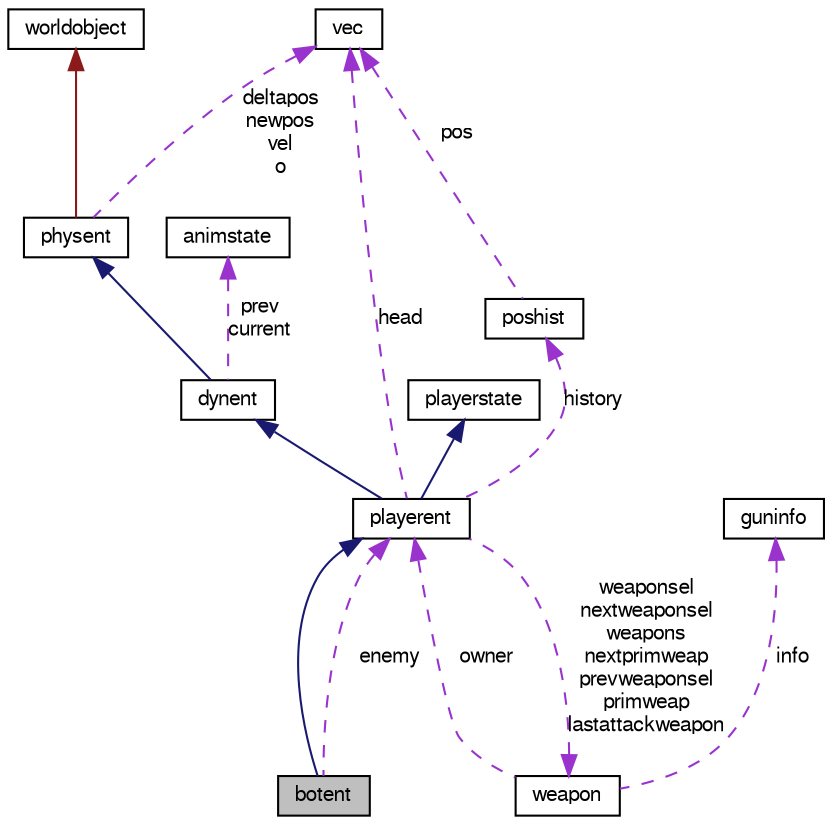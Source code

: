 digraph G
{
  edge [fontname="FreeSans",fontsize="10",labelfontname="FreeSans",labelfontsize="10"];
  node [fontname="FreeSans",fontsize="10",shape=record];
  Node1 [label="botent",height=0.2,width=0.4,color="black", fillcolor="grey75", style="filled" fontcolor="black"];
  Node2 -> Node1 [dir=back,color="midnightblue",fontsize="10",style="solid",fontname="FreeSans"];
  Node2 [label="playerent",height=0.2,width=0.4,color="black", fillcolor="white", style="filled",URL="$classplayerent.html"];
  Node3 -> Node2 [dir=back,color="midnightblue",fontsize="10",style="solid",fontname="FreeSans"];
  Node3 [label="dynent",height=0.2,width=0.4,color="black", fillcolor="white", style="filled",URL="$classdynent.html"];
  Node4 -> Node3 [dir=back,color="midnightblue",fontsize="10",style="solid",fontname="FreeSans"];
  Node4 [label="physent",height=0.2,width=0.4,color="black", fillcolor="white", style="filled",URL="$classphysent.html"];
  Node5 -> Node4 [dir=back,color="firebrick4",fontsize="10",style="solid",fontname="FreeSans"];
  Node5 [label="worldobject",height=0.2,width=0.4,color="black", fillcolor="white", style="filled",URL="$classworldobject.html"];
  Node6 -> Node4 [dir=back,color="darkorchid3",fontsize="10",style="dashed",label="deltapos\nnewpos\nvel\no",fontname="FreeSans"];
  Node6 [label="vec",height=0.2,width=0.4,color="black", fillcolor="white", style="filled",URL="$structvec.html"];
  Node7 -> Node3 [dir=back,color="darkorchid3",fontsize="10",style="dashed",label="prev\ncurrent",fontname="FreeSans"];
  Node7 [label="animstate",height=0.2,width=0.4,color="black", fillcolor="white", style="filled",URL="$structanimstate.html"];
  Node8 -> Node2 [dir=back,color="midnightblue",fontsize="10",style="solid",fontname="FreeSans"];
  Node8 [label="playerstate",height=0.2,width=0.4,color="black", fillcolor="white", style="filled",URL="$classplayerstate.html"];
  Node9 -> Node2 [dir=back,color="darkorchid3",fontsize="10",style="dashed",label="history",fontname="FreeSans"];
  Node9 [label="poshist",height=0.2,width=0.4,color="black", fillcolor="white", style="filled",URL="$structposhist.html"];
  Node6 -> Node9 [dir=back,color="darkorchid3",fontsize="10",style="dashed",label="pos",fontname="FreeSans"];
  Node10 -> Node2 [dir=back,color="darkorchid3",fontsize="10",style="dashed",label="weaponsel\nnextweaponsel\nweapons\nnextprimweap\nprevweaponsel\nprimweap\nlastattackweapon",fontname="FreeSans"];
  Node10 [label="weapon",height=0.2,width=0.4,color="black", fillcolor="white", style="filled",URL="$structweapon.html"];
  Node2 -> Node10 [dir=back,color="darkorchid3",fontsize="10",style="dashed",label="owner",fontname="FreeSans"];
  Node11 -> Node10 [dir=back,color="darkorchid3",fontsize="10",style="dashed",label="info",fontname="FreeSans"];
  Node11 [label="guninfo",height=0.2,width=0.4,color="black", fillcolor="white", style="filled",URL="$structguninfo.html"];
  Node6 -> Node2 [dir=back,color="darkorchid3",fontsize="10",style="dashed",label="head",fontname="FreeSans"];
  Node2 -> Node1 [dir=back,color="darkorchid3",fontsize="10",style="dashed",label="enemy",fontname="FreeSans"];
}

